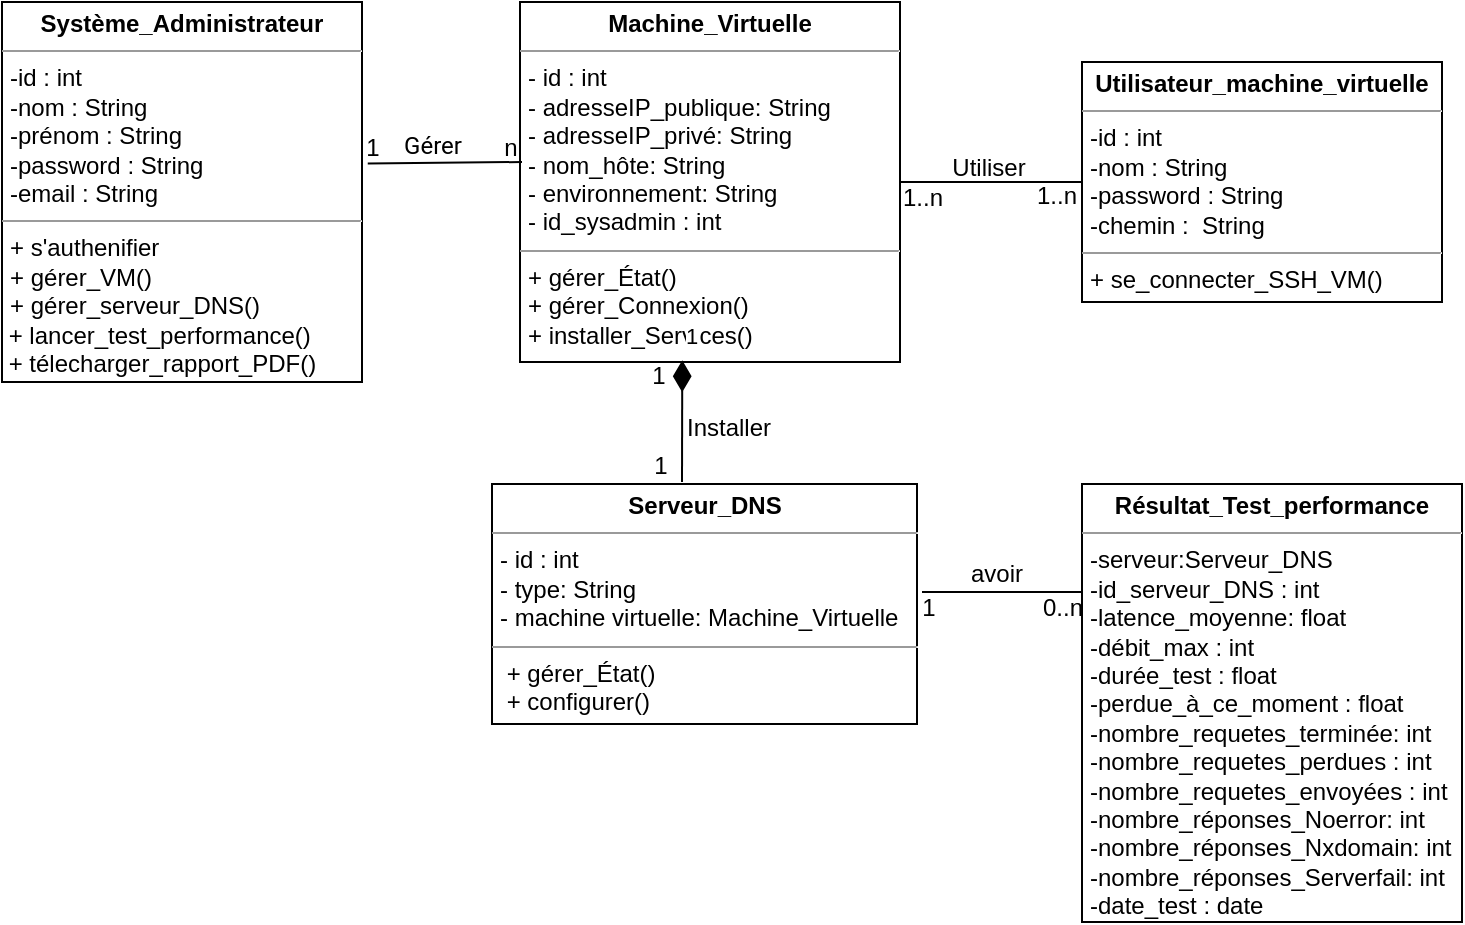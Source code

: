 <mxfile version="24.7.8">
  <diagram name="Page-1" id="_Ig5NQsQz_X2iy8s-03P">
    <mxGraphModel dx="1009" dy="547" grid="1" gridSize="10" guides="1" tooltips="1" connect="1" arrows="1" fold="1" page="1" pageScale="1" pageWidth="827" pageHeight="1169" math="0" shadow="0">
      <root>
        <mxCell id="0" />
        <mxCell id="1" parent="0" />
        <mxCell id="xHfmUSyRa2YHQ3VGaJNl-1" value="&lt;p style=&quot;margin:0px;margin-top:4px;text-align:center;&quot;&gt;&lt;b&gt;Système_Administrateur&lt;/b&gt;&lt;/p&gt;&lt;hr size=&quot;1&quot;&gt;&lt;p style=&quot;margin:0px;margin-left:4px;&quot;&gt;-id : int&lt;/p&gt;&lt;p style=&quot;margin:0px;margin-left:4px;&quot;&gt;-nom : String&lt;/p&gt;&lt;p style=&quot;margin:0px;margin-left:4px;&quot;&gt;-prénom : String&lt;/p&gt;&lt;p style=&quot;margin:0px;margin-left:4px;&quot;&gt;-password : String&lt;/p&gt;&lt;p style=&quot;margin:0px;margin-left:4px;&quot;&gt;-email : String&lt;/p&gt;&lt;hr size=&quot;1&quot;&gt;&lt;p style=&quot;margin:0px;margin-left:4px;&quot;&gt;&lt;span style=&quot;forced-color-adjust: none; color: rgb(0, 0, 0); font-family: Helvetica; font-size: 12px; font-style: normal; font-variant-ligatures: normal; font-variant-caps: normal; font-weight: 400; letter-spacing: normal; orphans: 2; text-align: left; text-indent: 0px; text-transform: none; widows: 2; word-spacing: 0px; -webkit-text-stroke-width: 0px; white-space: normal; background-color: rgb(251, 251, 251); text-decoration-thickness: initial; text-decoration-style: initial; text-decoration-color: initial;&quot;&gt;&lt;/span&gt;&lt;/p&gt;&lt;p style=&quot;forced-color-adjust: none; color: rgb(0, 0, 0); font-family: Helvetica; font-size: 12px; font-style: normal; font-variant-ligatures: normal; font-variant-caps: normal; font-weight: 400; letter-spacing: normal; orphans: 2; text-align: left; text-indent: 0px; text-transform: none; widows: 2; word-spacing: 0px; -webkit-text-stroke-width: 0px; white-space: nowrap; text-decoration-thickness: initial; text-decoration-style: initial; text-decoration-color: initial; margin: 0px 0px 0px 4px;&quot;&gt;&lt;span style=&quot;forced-color-adjust: none; text-wrap: wrap;&quot;&gt;+ s&#39;authenifier&lt;/span&gt;&lt;/p&gt;&lt;p style=&quot;forced-color-adjust: none; color: rgb(0, 0, 0); font-family: Helvetica; font-size: 12px; font-style: normal; font-variant-ligatures: normal; font-variant-caps: normal; font-weight: 400; letter-spacing: normal; orphans: 2; text-align: left; text-indent: 0px; text-transform: none; widows: 2; word-spacing: 0px; -webkit-text-stroke-width: 0px; white-space: nowrap; text-decoration-thickness: initial; text-decoration-style: initial; text-decoration-color: initial; margin: 0px 0px 0px 4px;&quot;&gt;&lt;span style=&quot;forced-color-adjust: none; text-wrap: wrap;&quot;&gt;+ gérer_VM()&lt;/span&gt;&lt;/p&gt;&lt;p style=&quot;margin:0px;margin-left:4px;&quot;&gt;&lt;span style=&quot;text-wrap: wrap;&quot;&gt;+ gérer_serveur_DNS()&lt;/span&gt;&lt;/p&gt;&lt;span style=&quot;text-wrap: wrap;&quot;&gt;&amp;nbsp;+ lancer_test_performance()&lt;br&gt;&lt;/span&gt;&lt;span style=&quot;text-wrap: wrap;&quot;&gt;&amp;nbsp;+ télecharger_rapport_PDF()&lt;/span&gt;&lt;div&gt;&lt;br&gt;&lt;/div&gt;" style="verticalAlign=top;align=left;overflow=fill;fontSize=12;fontFamily=Helvetica;html=1;rounded=0;shadow=0;comic=0;labelBackgroundColor=none;strokeWidth=1" parent="1" vertex="1">
          <mxGeometry x="60" y="40" width="180" height="190" as="geometry" />
        </mxCell>
        <mxCell id="anr6KwAPsmIqxZDyUPWU-20" style="rounded=0;orthogonalLoop=1;jettySize=auto;html=1;endArrow=none;endFill=0;" edge="1" parent="1" source="xHfmUSyRa2YHQ3VGaJNl-2" target="xHfmUSyRa2YHQ3VGaJNl-3">
          <mxGeometry relative="1" as="geometry" />
        </mxCell>
        <mxCell id="xHfmUSyRa2YHQ3VGaJNl-2" value="&lt;p style=&quot;margin:0px;margin-top:4px;text-align:center;&quot;&gt;&lt;b&gt;Machine_Virtuelle&lt;/b&gt;&lt;/p&gt;&lt;hr size=&quot;1&quot;&gt;&lt;p style=&quot;margin:0px;margin-left:4px;&quot;&gt;- id : int&lt;/p&gt;&lt;p style=&quot;margin:0px;margin-left:4px;&quot;&gt;- adresseIP_publique: String&lt;br&gt;&lt;/p&gt;&lt;p style=&quot;margin:0px;margin-left:4px;&quot;&gt;- adresseIP_privé: String&lt;br&gt;&lt;/p&gt;&lt;p style=&quot;margin:0px;margin-left:4px;&quot;&gt;- nom_hôte: String&lt;/p&gt;&lt;p style=&quot;margin:0px;margin-left:4px;&quot;&gt;- environnement: String&lt;br&gt;&lt;/p&gt;&lt;p style=&quot;margin:0px;margin-left:4px;&quot;&gt;- id_sysadmin : int&lt;/p&gt;&lt;hr size=&quot;1&quot;&gt;&lt;p style=&quot;margin:0px;margin-left:4px;&quot;&gt;+ gérer_État()&lt;/p&gt;&lt;p style=&quot;margin:0px;margin-left:4px;&quot;&gt;+ gérer_Connexion()&lt;/p&gt;&lt;p style=&quot;margin:0px;margin-left:4px;&quot;&gt;+ installer_Services()&lt;br&gt;&lt;/p&gt;" style="verticalAlign=top;align=left;overflow=fill;fontSize=12;fontFamily=Helvetica;html=1;rounded=0;shadow=0;comic=0;labelBackgroundColor=none;strokeWidth=1" parent="1" vertex="1">
          <mxGeometry x="319" y="40" width="190" height="180" as="geometry" />
        </mxCell>
        <mxCell id="xHfmUSyRa2YHQ3VGaJNl-3" value="&lt;p style=&quot;margin:0px;margin-top:4px;text-align:center;&quot;&gt;&lt;b&gt;Utilisateur_machine_virtuelle&lt;/b&gt;&lt;/p&gt;&lt;hr size=&quot;1&quot;&gt;&lt;p style=&quot;margin:0px;margin-left:4px;&quot;&gt;-id : int&lt;/p&gt;&lt;p style=&quot;margin:0px;margin-left:4px;&quot;&gt;-nom : String&lt;/p&gt;&lt;p style=&quot;margin:0px;margin-left:4px;&quot;&gt;-password : String&lt;/p&gt;&lt;p style=&quot;margin:0px;margin-left:4px;&quot;&gt;-chemin :&amp;nbsp; String&amp;nbsp;&lt;/p&gt;&lt;hr size=&quot;1&quot;&gt;&lt;p style=&quot;margin:0px;margin-left:4px;&quot;&gt;&lt;span style=&quot;forced-color-adjust: none; color: rgb(0, 0, 0); font-family: Helvetica; font-size: 12px; font-style: normal; font-variant-ligatures: normal; font-variant-caps: normal; font-weight: 400; letter-spacing: normal; orphans: 2; text-align: left; text-indent: 0px; text-transform: none; widows: 2; word-spacing: 0px; -webkit-text-stroke-width: 0px; white-space: normal; background-color: rgb(251, 251, 251); text-decoration-thickness: initial; text-decoration-style: initial; text-decoration-color: initial;&quot;&gt;&lt;/span&gt;&lt;/p&gt;&lt;p style=&quot;forced-color-adjust: none; color: rgb(0, 0, 0); font-family: Helvetica; font-size: 12px; font-style: normal; font-variant-ligatures: normal; font-variant-caps: normal; font-weight: 400; letter-spacing: normal; orphans: 2; text-align: left; text-indent: 0px; text-transform: none; widows: 2; word-spacing: 0px; -webkit-text-stroke-width: 0px; white-space: nowrap; text-decoration-thickness: initial; text-decoration-style: initial; text-decoration-color: initial; margin: 0px 0px 0px 4px;&quot;&gt;&lt;span style=&quot;forced-color-adjust: none; text-wrap: wrap;&quot;&gt;+ se_connecter_SSH_VM()&lt;/span&gt;&lt;/p&gt;" style="verticalAlign=top;align=left;overflow=fill;fontSize=12;fontFamily=Helvetica;html=1;rounded=0;shadow=0;comic=0;labelBackgroundColor=none;strokeWidth=1" parent="1" vertex="1">
          <mxGeometry x="600" y="70" width="180" height="120" as="geometry" />
        </mxCell>
        <mxCell id="xHfmUSyRa2YHQ3VGaJNl-4" value="&lt;p style=&quot;margin:0px;margin-top:4px;text-align:center;&quot;&gt;&lt;b&gt;Résultat_Test_performance&lt;/b&gt;&lt;/p&gt;&lt;hr size=&quot;1&quot;&gt;&lt;p style=&quot;margin:0px;margin-left:4px;&quot;&gt;-serveur:Serveur_DNS&lt;/p&gt;&lt;p style=&quot;margin:0px;margin-left:4px;&quot;&gt;-id_serveur_DNS : int&lt;/p&gt;&lt;p style=&quot;margin:0px;margin-left:4px;&quot;&gt;-latence_moyenne: float&lt;/p&gt;&lt;p style=&quot;margin:0px;margin-left:4px;&quot;&gt;-débit_max : int&lt;/p&gt;&lt;p style=&quot;margin:0px;margin-left:4px;&quot;&gt;-durée_test : float&lt;/p&gt;&lt;p style=&quot;margin:0px;margin-left:4px;&quot;&gt;-perdue_à_ce_moment : float&lt;/p&gt;&lt;p style=&quot;margin:0px;margin-left:4px;&quot;&gt;&lt;span style=&quot;background-color: initial;&quot;&gt;-nombre_requetes_terminée: int&lt;/span&gt;&lt;br&gt;&lt;/p&gt;&lt;p style=&quot;margin:0px;margin-left:4px;&quot;&gt;-nombre_requetes_perdues : int&lt;span style=&quot;background-color: initial;&quot;&gt;&lt;br&gt;&lt;/span&gt;&lt;/p&gt;&lt;p style=&quot;margin:0px;margin-left:4px;&quot;&gt;-nombre_requetes_envoyées : int&lt;br&gt;&lt;/p&gt;&lt;p style=&quot;margin: 0px 0px 0px 4px;&quot;&gt;-nombre_réponses_Noerror: int&lt;/p&gt;&lt;p style=&quot;margin: 0px 0px 0px 4px;&quot;&gt;-nombre_réponses_Nxdomain: int&lt;/p&gt;&lt;p style=&quot;margin: 0px 0px 0px 4px;&quot;&gt;-nombre_réponses_Serverfail: int&lt;br&gt;&lt;/p&gt;&lt;p style=&quot;margin: 0px 0px 0px 4px;&quot;&gt;-date_test : date&lt;/p&gt;&lt;p style=&quot;margin: 0px 0px 0px 4px;&quot;&gt;&lt;br&gt;&lt;/p&gt;&lt;hr size=&quot;1&quot;&gt;&lt;p style=&quot;margin:0px;margin-left:4px;&quot;&gt;&lt;span style=&quot;forced-color-adjust: none; color: rgb(0, 0, 0); font-family: Helvetica; font-size: 12px; font-style: normal; font-variant-ligatures: normal; font-variant-caps: normal; font-weight: 400; letter-spacing: normal; orphans: 2; text-align: left; text-indent: 0px; text-transform: none; widows: 2; word-spacing: 0px; -webkit-text-stroke-width: 0px; white-space: normal; background-color: rgb(251, 251, 251); text-decoration-thickness: initial; text-decoration-style: initial; text-decoration-color: initial;&quot;&gt;&lt;/span&gt;&lt;/p&gt;&lt;p style=&quot;forced-color-adjust: none; color: rgb(0, 0, 0); font-family: Helvetica; font-size: 12px; font-style: normal; font-variant-ligatures: normal; font-variant-caps: normal; font-weight: 400; letter-spacing: normal; orphans: 2; text-align: left; text-indent: 0px; text-transform: none; widows: 2; word-spacing: 0px; -webkit-text-stroke-width: 0px; white-space: nowrap; background-color: rgb(251, 251, 251); text-decoration-thickness: initial; text-decoration-style: initial; text-decoration-color: initial; margin: 0px 0px 0px 4px;&quot;&gt;&lt;br&gt;&lt;/p&gt;" style="verticalAlign=top;align=left;overflow=fill;fontSize=12;fontFamily=Helvetica;html=1;rounded=0;shadow=0;comic=0;labelBackgroundColor=none;strokeWidth=1" parent="1" vertex="1">
          <mxGeometry x="600" y="281" width="190" height="219" as="geometry" />
        </mxCell>
        <mxCell id="anr6KwAPsmIqxZDyUPWU-16" style="rounded=0;orthogonalLoop=1;jettySize=auto;html=1;endArrow=none;endFill=0;" edge="1" parent="1">
          <mxGeometry relative="1" as="geometry">
            <mxPoint x="520" y="335" as="sourcePoint" />
            <mxPoint x="600" y="335" as="targetPoint" />
          </mxGeometry>
        </mxCell>
        <mxCell id="xHfmUSyRa2YHQ3VGaJNl-5" value="&lt;p style=&quot;margin:0px;margin-top:4px;text-align:center;&quot;&gt;&lt;b&gt;Serveur_DNS&lt;/b&gt;&lt;/p&gt;&lt;hr size=&quot;1&quot;&gt;&lt;p style=&quot;margin:0px;margin-left:4px;&quot;&gt;- id : int&amp;nbsp;&lt;/p&gt;&lt;p style=&quot;margin:0px;margin-left:4px;&quot;&gt;- type: String&lt;br&gt;&lt;/p&gt;&lt;p style=&quot;margin:0px;margin-left:4px;&quot;&gt;&lt;span style=&quot;background-color: initial;&quot;&gt;- machine virtuelle: Machine_Virtuelle&lt;/span&gt;&lt;br&gt;&lt;/p&gt;&lt;hr size=&quot;1&quot;&gt;&lt;p style=&quot;margin:0px;margin-left:4px;&quot;&gt;&amp;nbsp;&lt;span style=&quot;background-color: initial;&quot;&gt;+ gérer_État()&lt;/span&gt;&lt;/p&gt;&lt;p style=&quot;margin:0px;margin-left:4px;&quot;&gt;&amp;nbsp;+ configurer()&lt;/p&gt;&lt;p style=&quot;margin:0px;margin-left:4px;&quot;&gt;&lt;br&gt;&lt;/p&gt;" style="verticalAlign=top;align=left;overflow=fill;fontSize=12;fontFamily=Helvetica;html=1;rounded=0;shadow=0;comic=0;labelBackgroundColor=none;strokeWidth=1" parent="1" vertex="1">
          <mxGeometry x="305" y="281" width="212.5" height="120" as="geometry" />
        </mxCell>
        <mxCell id="anr6KwAPsmIqxZDyUPWU-7" value="" style="endArrow=none;html=1;endSize=12;startArrow=none;startSize=14;startFill=0;align=left;verticalAlign=bottom;rounded=0;entryX=1.016;entryY=0.425;entryDx=0;entryDy=0;entryPerimeter=0;endFill=0;jumpStyle=sharp;" edge="1" parent="1" target="xHfmUSyRa2YHQ3VGaJNl-1">
          <mxGeometry x="-1" y="3" relative="1" as="geometry">
            <mxPoint x="320" y="120" as="sourcePoint" />
            <mxPoint x="256.92" y="119.42" as="targetPoint" />
          </mxGeometry>
        </mxCell>
        <mxCell id="anr6KwAPsmIqxZDyUPWU-8" value="&lt;span style=&quot;font-family: Roboto, RobotoDraft, Helvetica, Arial, sans-serif; text-align: start; text-wrap: wrap; background-color: rgb(255, 255, 255);&quot;&gt;&lt;font style=&quot;font-size: 12px;&quot;&gt;Gérer&lt;/font&gt;&lt;/span&gt;" style="text;html=1;align=center;verticalAlign=middle;resizable=0;points=[];autosize=1;strokeColor=none;fillColor=none;" vertex="1" parent="1">
          <mxGeometry x="250" y="97" width="50" height="30" as="geometry" />
        </mxCell>
        <mxCell id="anr6KwAPsmIqxZDyUPWU-10" value="1" style="text;html=1;align=center;verticalAlign=middle;resizable=0;points=[];autosize=1;strokeColor=none;fillColor=none;" vertex="1" parent="1">
          <mxGeometry x="230" y="98" width="30" height="30" as="geometry" />
        </mxCell>
        <mxCell id="anr6KwAPsmIqxZDyUPWU-11" value="n" style="text;html=1;align=center;verticalAlign=middle;resizable=0;points=[];autosize=1;strokeColor=none;fillColor=none;" vertex="1" parent="1">
          <mxGeometry x="299" y="98" width="30" height="30" as="geometry" />
        </mxCell>
        <mxCell id="anr6KwAPsmIqxZDyUPWU-12" value="1" style="endArrow=none;html=1;startArrow=diamondThin;startFill=1;align=left;verticalAlign=bottom;rounded=0;endFill=0;strokeWidth=1;endSize=15;startSize=13;exitX=0.427;exitY=1.023;exitDx=0;exitDy=0;exitPerimeter=0;jumpSize=18;" edge="1" parent="1">
          <mxGeometry x="-1" y="3" relative="1" as="geometry">
            <mxPoint x="400.13" y="219.14" as="sourcePoint" />
            <mxPoint x="400" y="280" as="targetPoint" />
            <Array as="points">
              <mxPoint x="401" y="219" />
            </Array>
          </mxGeometry>
        </mxCell>
        <mxCell id="anr6KwAPsmIqxZDyUPWU-13" value="Installer" style="text;html=1;align=center;verticalAlign=middle;resizable=0;points=[];autosize=1;strokeColor=none;fillColor=none;" vertex="1" parent="1">
          <mxGeometry x="388" y="238" width="70" height="30" as="geometry" />
        </mxCell>
        <mxCell id="anr6KwAPsmIqxZDyUPWU-14" value="1" style="text;html=1;align=center;verticalAlign=middle;resizable=0;points=[];autosize=1;strokeColor=none;fillColor=none;" vertex="1" parent="1">
          <mxGeometry x="373" y="212" width="30" height="30" as="geometry" />
        </mxCell>
        <mxCell id="anr6KwAPsmIqxZDyUPWU-15" value="1" style="text;html=1;align=center;verticalAlign=middle;resizable=0;points=[];autosize=1;strokeColor=none;fillColor=none;" vertex="1" parent="1">
          <mxGeometry x="374" y="257" width="30" height="30" as="geometry" />
        </mxCell>
        <mxCell id="anr6KwAPsmIqxZDyUPWU-17" value="avoir" style="text;html=1;align=center;verticalAlign=middle;resizable=0;points=[];autosize=1;strokeColor=none;fillColor=none;" vertex="1" parent="1">
          <mxGeometry x="532" y="311" width="50" height="30" as="geometry" />
        </mxCell>
        <mxCell id="anr6KwAPsmIqxZDyUPWU-18" value="1" style="text;html=1;align=center;verticalAlign=middle;resizable=0;points=[];autosize=1;strokeColor=none;fillColor=none;" vertex="1" parent="1">
          <mxGeometry x="508" y="328" width="30" height="30" as="geometry" />
        </mxCell>
        <mxCell id="anr6KwAPsmIqxZDyUPWU-19" value="0..n" style="text;html=1;align=center;verticalAlign=middle;resizable=0;points=[];autosize=1;strokeColor=none;fillColor=none;" vertex="1" parent="1">
          <mxGeometry x="569.5" y="328" width="40" height="30" as="geometry" />
        </mxCell>
        <mxCell id="anr6KwAPsmIqxZDyUPWU-21" value="Utiliser" style="text;html=1;align=center;verticalAlign=middle;resizable=0;points=[];autosize=1;strokeColor=none;fillColor=none;" vertex="1" parent="1">
          <mxGeometry x="523" y="108" width="60" height="30" as="geometry" />
        </mxCell>
        <mxCell id="anr6KwAPsmIqxZDyUPWU-22" value="1..n" style="text;html=1;align=center;verticalAlign=middle;resizable=0;points=[];autosize=1;strokeColor=none;fillColor=none;" vertex="1" parent="1">
          <mxGeometry x="500" y="123" width="40" height="30" as="geometry" />
        </mxCell>
        <mxCell id="anr6KwAPsmIqxZDyUPWU-23" value="1..n" style="text;html=1;align=center;verticalAlign=middle;resizable=0;points=[];autosize=1;strokeColor=none;fillColor=none;" vertex="1" parent="1">
          <mxGeometry x="567" y="122" width="40" height="30" as="geometry" />
        </mxCell>
      </root>
    </mxGraphModel>
  </diagram>
</mxfile>
